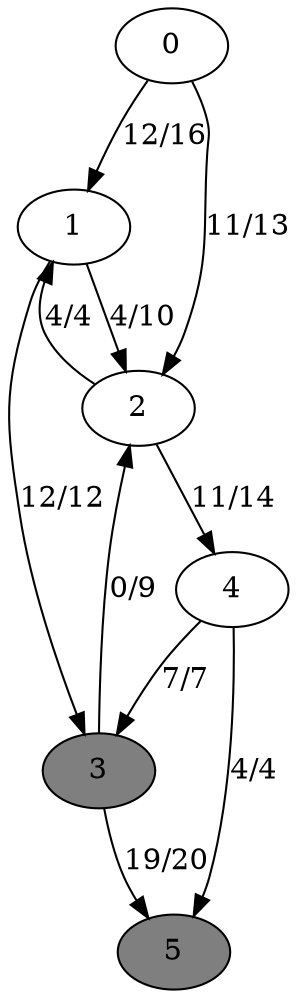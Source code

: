 digraph G {
	0[style=filled fillcolor=grey100];
	0->1[label ="12/16"] ;
	0->2[label ="11/13"] ;
	1[style=filled fillcolor=grey100];
	1->2[label ="4/10"] ;
	1->3[label ="12/12"] ;
	2[style=filled fillcolor=grey100];
	2->1[label ="4/4"] ;
	2->4[label ="11/14"] ;
	3[style=filled fillcolor=grey50];
	3->2[label ="0/9"] ;
	3->5[label ="19/20"] ;
	4[style=filled fillcolor=grey100];
	4->3[label ="7/7"] ;
	4->5[label ="4/4"] ;
	5[style=filled fillcolor=grey50];
}
